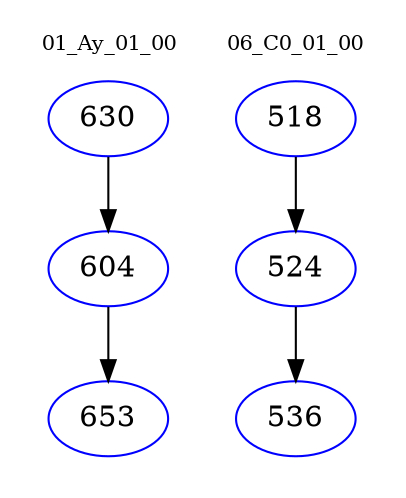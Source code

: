 digraph{
subgraph cluster_0 {
color = white
label = "01_Ay_01_00";
fontsize=10;
T0_630 [label="630", color="blue"]
T0_630 -> T0_604 [color="black"]
T0_604 [label="604", color="blue"]
T0_604 -> T0_653 [color="black"]
T0_653 [label="653", color="blue"]
}
subgraph cluster_1 {
color = white
label = "06_C0_01_00";
fontsize=10;
T1_518 [label="518", color="blue"]
T1_518 -> T1_524 [color="black"]
T1_524 [label="524", color="blue"]
T1_524 -> T1_536 [color="black"]
T1_536 [label="536", color="blue"]
}
}
